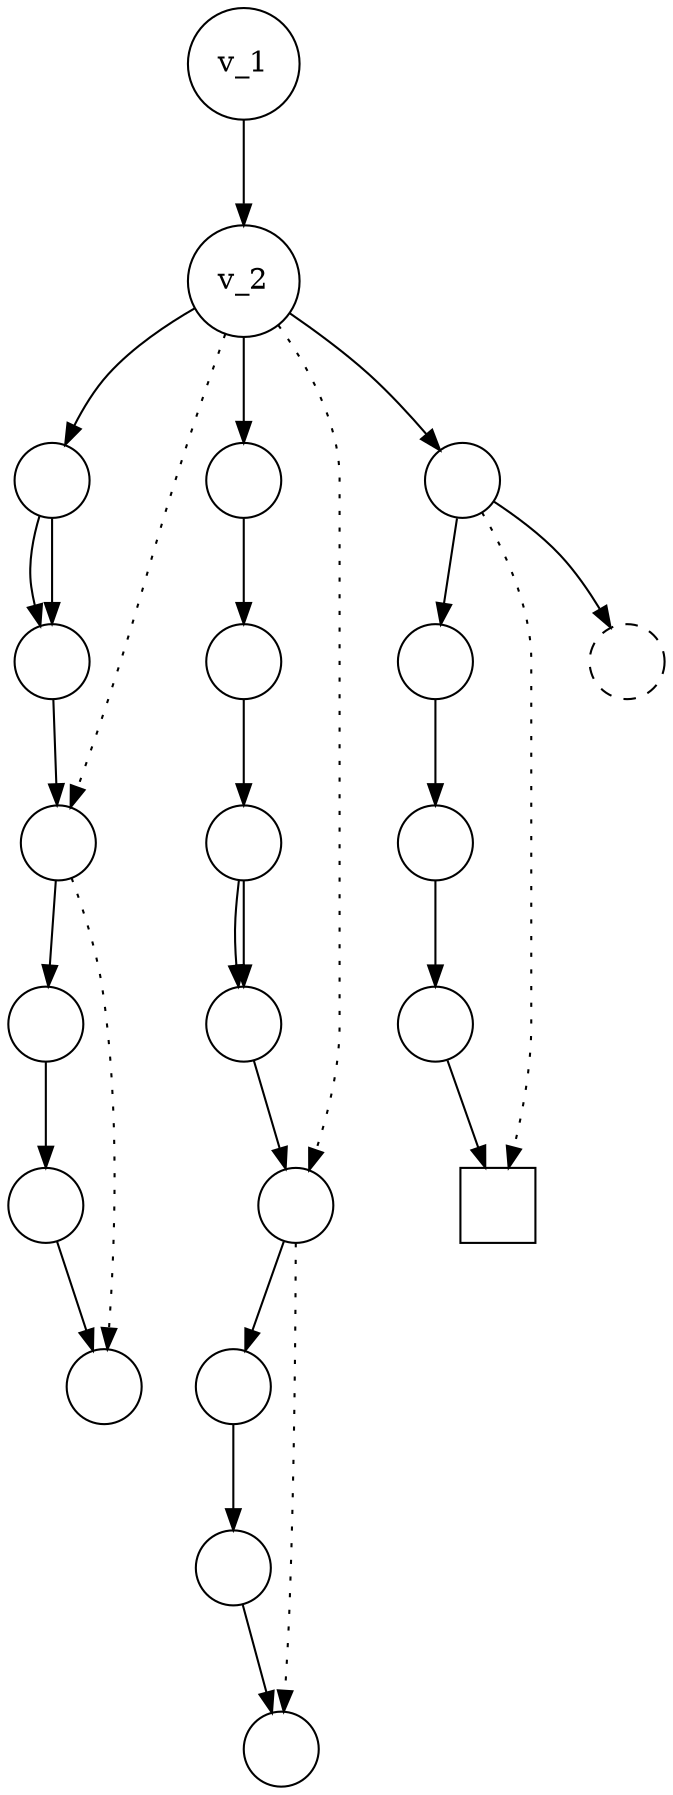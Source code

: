 digraph {
    graph [rankdir=TB];
    node [shape=circle, width=0.5, style="state"];

    v_1 -> v_2 [label=" ", texlbl="$\quad\quad\code{class('\bslash Irc\bslash Server')}$"];

    subgraph {
        v_2 -> w_1 [label=" ", texlbl="$\varepsilon$"];
        w_1 -> w_2 [label=" ", texlbl="$\quad\code{/\^\empty privmessage .+/}\quad$"];
        w_1 -> w_2 [label=" ", texlbl="$\quad\code{/\^\empty message .+/}\quad$"];
        w_2 -> w_3 [label=" ", texlbl="$\varepsilon$"];
        w_3 -> w_4 [label=" ", texlbl="$\varepsilon$"];
        w_4 -> w_5 [label=" ", texlbl="$\code{1..}$"];
        w_5 -> w_6 [label=" ", texlbl="$\varepsilon$"];
        v_2 -> w_3 [style="dotted"];
        w_3 -> w_6 [style="dotted"];
    }

    subgraph {
        v_2 -> x_1 [label=" ", texlbl="$\varepsilon$"];
        x_1 -> x_2 [label=" ", texlbl="$\quad\code{/\^\empty ping\$/}$"];
        x_2 -> x_3 [label=" ", texlbl="$\varepsilon$"];
        x_3 -> x_4 [label=" ", texlbl="$\quad\code{\$server->buf... >= 0}$"];
        x_3 -> x_4 [label=" ", texlbl="$\quad\code{network...() > 0}$"];
        x_4 -> x_5 [label=" ", texlbl="$\varepsilon$"];
        x_5 -> x_6 [label=" ", texlbl="$\varepsilon$"];
        x_6 -> x_7 [label=" ", texlbl="$\code{1..}$"];
        x_7 -> x_8 [label=" ", texlbl="$\varepsilon$"];
        v_2 -> x_5 [style="dotted"];
        x_5 -> x_8 [style="dotted"];
    }

    subgraph {
        v_2 -> y_1 [label=" ", texlbl="$\neg \code{/\^\empty priv…} \land \neg \code{/\^\empty ping\$/}$"];
        y_1 -> y_2 [label=" ", texlbl="$\quad\quad\code{\bslash Irc\bslash Excep...  e}\quad$"];
        y_2 -> y_3 [label=" ", texlbl="$\varepsilon$"];
        y_3 -> y_4 [label=" ", texlbl="$\quad\code{400..491}$"];
        y_4 -> y_5 [label=" ", texlbl="$\varepsilon$"];
        y_1 -> y_6 [label=" ", texlbl="$\quad\neg \code{\bslash Irc\bslash Excep... e}$"];
        y_1 -> y_5 [style="dotted"];
    }

    v_1 [style="state,initial"]
    v_2 [style="state,accepting"];

    w_1 [label=" ", texlbl="$v_3$"];
    w_2 [label=" ", texlbl="$v_4$"];
    w_3 [label=" ", texlbl="$v_5$"];
    w_4 [label=" ", texlbl="$v_6$"];
    w_5 [label=" ", texlbl="$v_7$"];
    w_6 [label=" ", texlbl="$v_8$", style="state,accepting"];

    x_1 [label=" ", texlbl="$v_9$"];
    x_2 [label=" ", texlbl="$v_{10}$"];
    x_3 [label=" ", texlbl="$v_{11}$"];
    x_4 [label=" ", texlbl="$v_{12}$"];
    x_5 [label=" ", texlbl="$v_{13}$"];
    x_6 [label=" ", texlbl="$v_{14}$"];
    x_7 [label=" ", texlbl="$v_{15}$"];
    x_8 [label=" ", texlbl="$v_{16}$", style="state,accepting"];

    y_1 [label=" ", texlbl="$v_{17}$"];
    y_2 [label=" ", texlbl="$v_{18}$"];
    y_3 [label=" ", texlbl="$v_{19}$"];
    y_4 [label=" ", texlbl="$v_{20}$"];
    y_5 [label=" ", texlbl="$v_{21}$", style="state,accepting", shape=rect];
    y_6 [label=" ", texlbl="$v_{22}$", style="dashed"];
}
